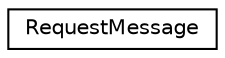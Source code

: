 digraph "Graphical Class Hierarchy"
{
 // LATEX_PDF_SIZE
  edge [fontname="Helvetica",fontsize="10",labelfontname="Helvetica",labelfontsize="10"];
  node [fontname="Helvetica",fontsize="10",shape=record];
  rankdir="LR";
  Node0 [label="RequestMessage",height=0.2,width=0.4,color="black", fillcolor="white", style="filled",URL="$struct_request_message.html",tooltip="Structure for storing and processing data from the STM32 normal request message protocol Shore send r..."];
}

